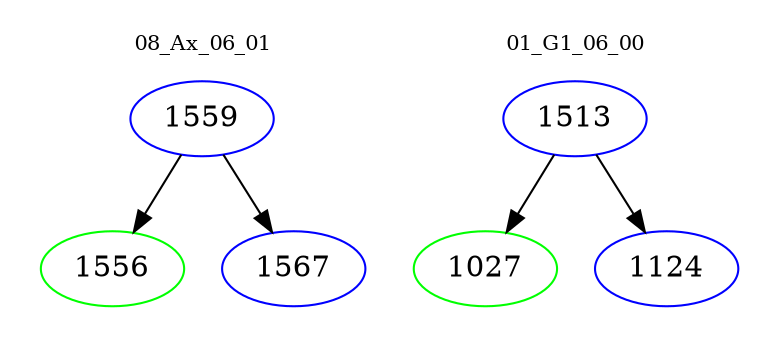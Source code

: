 digraph{
subgraph cluster_0 {
color = white
label = "08_Ax_06_01";
fontsize=10;
T0_1559 [label="1559", color="blue"]
T0_1559 -> T0_1556 [color="black"]
T0_1556 [label="1556", color="green"]
T0_1559 -> T0_1567 [color="black"]
T0_1567 [label="1567", color="blue"]
}
subgraph cluster_1 {
color = white
label = "01_G1_06_00";
fontsize=10;
T1_1513 [label="1513", color="blue"]
T1_1513 -> T1_1027 [color="black"]
T1_1027 [label="1027", color="green"]
T1_1513 -> T1_1124 [color="black"]
T1_1124 [label="1124", color="blue"]
}
}
